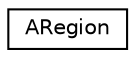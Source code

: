 digraph G
{
  edge [fontname="Helvetica",fontsize="10",labelfontname="Helvetica",labelfontsize="10"];
  node [fontname="Helvetica",fontsize="10",shape=record];
  rankdir=LR;
  Node1 [label="ARegion",height=0.2,width=0.4,color="black", fillcolor="white", style="filled",URL="$da/d23/structARegion.html"];
}
